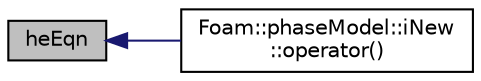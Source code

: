 digraph "heEqn"
{
  bgcolor="transparent";
  edge [fontname="Helvetica",fontsize="10",labelfontname="Helvetica",labelfontsize="10"];
  node [fontname="Helvetica",fontsize="10",shape=record];
  rankdir="LR";
  Node184 [label="heEqn",height=0.2,width=0.4,color="black", fillcolor="grey75", style="filled", fontcolor="black"];
  Node184 -> Node185 [dir="back",color="midnightblue",fontsize="10",style="solid",fontname="Helvetica"];
  Node185 [label="Foam::phaseModel::iNew\l::operator()",height=0.2,width=0.4,color="black",URL="$a33021.html#ae76b2c1c03768c78d0240e9fc22f6033"];
}
